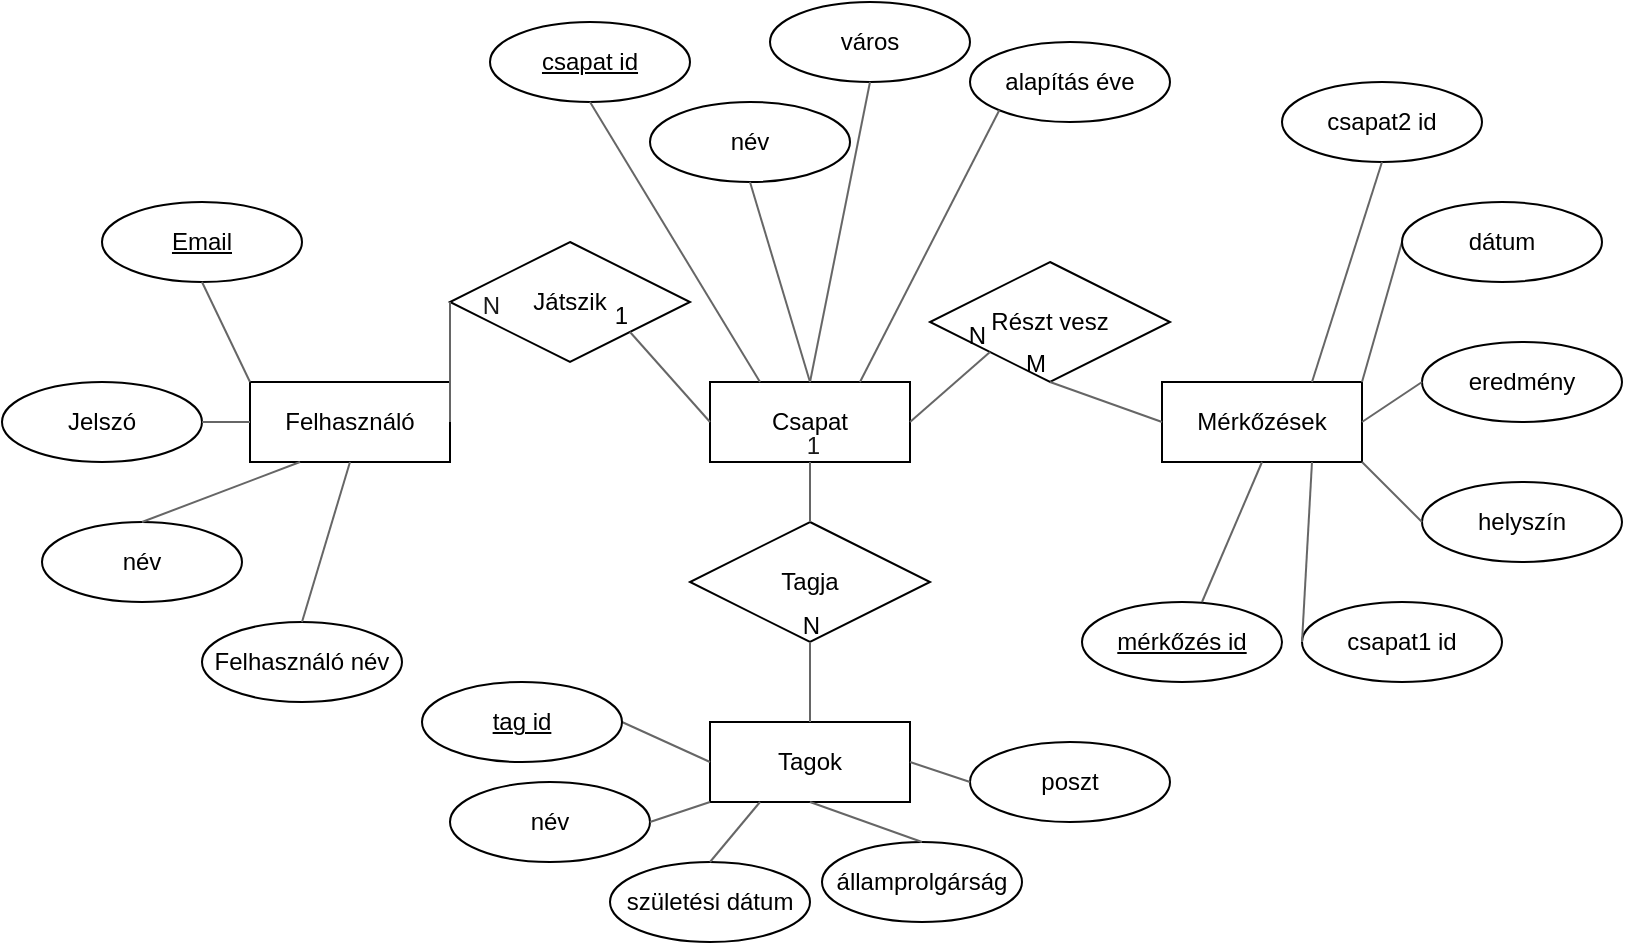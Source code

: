 <mxfile version="22.1.8" type="device">
  <diagram name="1 oldal" id="w1diMqPiLW5r_QcJpffy">
    <mxGraphModel dx="1161" dy="638" grid="1" gridSize="10" guides="1" tooltips="1" connect="1" arrows="1" fold="1" page="1" pageScale="1" pageWidth="827" pageHeight="1169" math="0" shadow="0">
      <root>
        <mxCell id="0" />
        <mxCell id="1" parent="0" />
        <mxCell id="WHFa9EzJ1td1gtTdWFNO-1" value="Játszik" style="shape=rhombus;perimeter=rhombusPerimeter;whiteSpace=wrap;html=1;align=center;" parent="1" vertex="1">
          <mxGeometry x="234" y="140" width="120" height="60" as="geometry" />
        </mxCell>
        <mxCell id="WHFa9EzJ1td1gtTdWFNO-2" value="Részt vesz" style="shape=rhombus;perimeter=rhombusPerimeter;whiteSpace=wrap;html=1;align=center;" parent="1" vertex="1">
          <mxGeometry x="474" y="150" width="120" height="60" as="geometry" />
        </mxCell>
        <mxCell id="WHFa9EzJ1td1gtTdWFNO-3" value="Tagja" style="shape=rhombus;perimeter=rhombusPerimeter;whiteSpace=wrap;html=1;align=center;" parent="1" vertex="1">
          <mxGeometry x="354" y="280" width="120" height="60" as="geometry" />
        </mxCell>
        <mxCell id="WHFa9EzJ1td1gtTdWFNO-4" value="Felhasználó" style="whiteSpace=wrap;html=1;align=center;" parent="1" vertex="1">
          <mxGeometry x="134" y="210" width="100" height="40" as="geometry" />
        </mxCell>
        <mxCell id="WHFa9EzJ1td1gtTdWFNO-5" value="Csapat" style="whiteSpace=wrap;html=1;align=center;" parent="1" vertex="1">
          <mxGeometry x="364" y="210" width="100" height="40" as="geometry" />
        </mxCell>
        <mxCell id="WHFa9EzJ1td1gtTdWFNO-6" value="Tagok" style="whiteSpace=wrap;html=1;align=center;" parent="1" vertex="1">
          <mxGeometry x="364" y="380" width="100" height="40" as="geometry" />
        </mxCell>
        <mxCell id="WHFa9EzJ1td1gtTdWFNO-7" value="Mérkőzések" style="whiteSpace=wrap;html=1;align=center;" parent="1" vertex="1">
          <mxGeometry x="590" y="210" width="100" height="40" as="geometry" />
        </mxCell>
        <mxCell id="WHFa9EzJ1td1gtTdWFNO-9" value="Jelszó" style="ellipse;whiteSpace=wrap;html=1;align=center;" parent="1" vertex="1">
          <mxGeometry x="10" y="210" width="100" height="40" as="geometry" />
        </mxCell>
        <mxCell id="WHFa9EzJ1td1gtTdWFNO-10" value="Email" style="ellipse;whiteSpace=wrap;html=1;align=center;fontStyle=4;" parent="1" vertex="1">
          <mxGeometry x="60" y="120" width="100" height="40" as="geometry" />
        </mxCell>
        <mxCell id="WHFa9EzJ1td1gtTdWFNO-12" value="név" style="ellipse;whiteSpace=wrap;html=1;align=center;" parent="1" vertex="1">
          <mxGeometry x="30" y="280" width="100" height="40" as="geometry" />
        </mxCell>
        <mxCell id="WHFa9EzJ1td1gtTdWFNO-13" value="város" style="ellipse;whiteSpace=wrap;html=1;align=center;" parent="1" vertex="1">
          <mxGeometry x="394" y="20" width="100" height="40" as="geometry" />
        </mxCell>
        <mxCell id="WHFa9EzJ1td1gtTdWFNO-14" value="csapat id" style="ellipse;whiteSpace=wrap;html=1;align=center;fontStyle=4;" parent="1" vertex="1">
          <mxGeometry x="254" y="30" width="100" height="40" as="geometry" />
        </mxCell>
        <mxCell id="WHFa9EzJ1td1gtTdWFNO-15" value="alapítás éve" style="ellipse;whiteSpace=wrap;html=1;align=center;" parent="1" vertex="1">
          <mxGeometry x="494" y="40" width="100" height="40" as="geometry" />
        </mxCell>
        <mxCell id="WHFa9EzJ1td1gtTdWFNO-16" value="államprolgárság" style="ellipse;whiteSpace=wrap;html=1;align=center;" parent="1" vertex="1">
          <mxGeometry x="420" y="440" width="100" height="40" as="geometry" />
        </mxCell>
        <mxCell id="WHFa9EzJ1td1gtTdWFNO-18" value="születési dátum" style="ellipse;whiteSpace=wrap;html=1;align=center;" parent="1" vertex="1">
          <mxGeometry x="314" y="450" width="100" height="40" as="geometry" />
        </mxCell>
        <mxCell id="WHFa9EzJ1td1gtTdWFNO-19" value="poszt" style="ellipse;whiteSpace=wrap;html=1;align=center;" parent="1" vertex="1">
          <mxGeometry x="494" y="390" width="100" height="40" as="geometry" />
        </mxCell>
        <mxCell id="WHFa9EzJ1td1gtTdWFNO-20" value="eredmény" style="ellipse;whiteSpace=wrap;html=1;align=center;" parent="1" vertex="1">
          <mxGeometry x="720" y="190" width="100" height="40" as="geometry" />
        </mxCell>
        <mxCell id="WHFa9EzJ1td1gtTdWFNO-22" value="helyszín" style="ellipse;whiteSpace=wrap;html=1;align=center;" parent="1" vertex="1">
          <mxGeometry x="720" y="260" width="100" height="40" as="geometry" />
        </mxCell>
        <mxCell id="WHFa9EzJ1td1gtTdWFNO-23" value="csapat1 id" style="ellipse;whiteSpace=wrap;html=1;align=center;" parent="1" vertex="1">
          <mxGeometry x="660" y="320" width="100" height="40" as="geometry" />
        </mxCell>
        <mxCell id="WHFa9EzJ1td1gtTdWFNO-24" value="csapat2 id" style="ellipse;whiteSpace=wrap;html=1;align=center;" parent="1" vertex="1">
          <mxGeometry x="650" y="60" width="100" height="40" as="geometry" />
        </mxCell>
        <mxCell id="WHFa9EzJ1td1gtTdWFNO-25" value="" style="endArrow=none;html=1;rounded=0;entryX=0.5;entryY=1;entryDx=0;entryDy=0;exitX=0.5;exitY=0;exitDx=0;exitDy=0;strokeColor=#666666;fillColor=#f5f5f5;" parent="1" source="WHFa9EzJ1td1gtTdWFNO-6" target="WHFa9EzJ1td1gtTdWFNO-3" edge="1">
          <mxGeometry relative="1" as="geometry">
            <mxPoint x="370" y="390" as="sourcePoint" />
            <mxPoint x="560" y="430" as="targetPoint" />
          </mxGeometry>
        </mxCell>
        <mxCell id="WHFa9EzJ1td1gtTdWFNO-26" value="N" style="resizable=0;html=1;whiteSpace=wrap;align=right;verticalAlign=bottom;" parent="WHFa9EzJ1td1gtTdWFNO-25" connectable="0" vertex="1">
          <mxGeometry x="1" relative="1" as="geometry">
            <mxPoint x="6" as="offset" />
          </mxGeometry>
        </mxCell>
        <mxCell id="WHFa9EzJ1td1gtTdWFNO-27" value="" style="endArrow=none;html=1;rounded=0;entryX=0.5;entryY=0;entryDx=0;entryDy=0;exitX=0.5;exitY=1;exitDx=0;exitDy=0;fillColor=#f5f5f5;strokeColor=#666666;" parent="1" source="WHFa9EzJ1td1gtTdWFNO-5" target="WHFa9EzJ1td1gtTdWFNO-3" edge="1">
          <mxGeometry relative="1" as="geometry">
            <mxPoint x="400" y="430" as="sourcePoint" />
            <mxPoint x="560" y="430" as="targetPoint" />
          </mxGeometry>
        </mxCell>
        <mxCell id="WHFa9EzJ1td1gtTdWFNO-28" value="1" style="resizable=0;html=1;whiteSpace=wrap;align=right;verticalAlign=bottom;fontColor=#1A1A1A;" parent="WHFa9EzJ1td1gtTdWFNO-27" connectable="0" vertex="1">
          <mxGeometry x="1" relative="1" as="geometry">
            <mxPoint x="6" y="-30" as="offset" />
          </mxGeometry>
        </mxCell>
        <mxCell id="WHFa9EzJ1td1gtTdWFNO-29" value="" style="endArrow=none;html=1;rounded=0;exitX=1;exitY=0.5;exitDx=0;exitDy=0;entryX=0;entryY=1;entryDx=0;entryDy=0;fillColor=#f5f5f5;strokeColor=#666666;" parent="1" source="WHFa9EzJ1td1gtTdWFNO-5" target="WHFa9EzJ1td1gtTdWFNO-2" edge="1">
          <mxGeometry relative="1" as="geometry">
            <mxPoint x="400" y="430" as="sourcePoint" />
            <mxPoint x="560" y="430" as="targetPoint" />
          </mxGeometry>
        </mxCell>
        <mxCell id="WHFa9EzJ1td1gtTdWFNO-30" value="N" style="resizable=0;html=1;whiteSpace=wrap;align=right;verticalAlign=bottom;" parent="WHFa9EzJ1td1gtTdWFNO-29" connectable="0" vertex="1">
          <mxGeometry x="1" relative="1" as="geometry" />
        </mxCell>
        <mxCell id="WHFa9EzJ1td1gtTdWFNO-31" value="" style="endArrow=none;html=1;rounded=0;exitX=0;exitY=0.5;exitDx=0;exitDy=0;entryX=0.5;entryY=1;entryDx=0;entryDy=0;fillColor=#f5f5f5;strokeColor=#666666;" parent="1" source="WHFa9EzJ1td1gtTdWFNO-7" target="WHFa9EzJ1td1gtTdWFNO-2" edge="1">
          <mxGeometry relative="1" as="geometry">
            <mxPoint x="400" y="430" as="sourcePoint" />
            <mxPoint x="560" y="430" as="targetPoint" />
          </mxGeometry>
        </mxCell>
        <mxCell id="WHFa9EzJ1td1gtTdWFNO-32" value="M" style="resizable=0;html=1;whiteSpace=wrap;align=right;verticalAlign=bottom;" parent="WHFa9EzJ1td1gtTdWFNO-31" connectable="0" vertex="1">
          <mxGeometry x="1" relative="1" as="geometry" />
        </mxCell>
        <mxCell id="WHFa9EzJ1td1gtTdWFNO-34" value="" style="endArrow=none;html=1;rounded=0;exitX=1;exitY=0.5;exitDx=0;exitDy=0;entryX=0;entryY=0.5;entryDx=0;entryDy=0;fillColor=#f5f5f5;strokeColor=#666666;" parent="1" source="WHFa9EzJ1td1gtTdWFNO-4" target="WHFa9EzJ1td1gtTdWFNO-1" edge="1">
          <mxGeometry relative="1" as="geometry">
            <mxPoint x="400" y="430" as="sourcePoint" />
            <mxPoint x="560" y="430" as="targetPoint" />
          </mxGeometry>
        </mxCell>
        <mxCell id="WHFa9EzJ1td1gtTdWFNO-35" value="N" style="resizable=0;html=1;whiteSpace=wrap;align=right;verticalAlign=bottom;fontColor=#1A1A1A;" parent="WHFa9EzJ1td1gtTdWFNO-34" connectable="0" vertex="1">
          <mxGeometry x="1" relative="1" as="geometry">
            <mxPoint x="26" y="10" as="offset" />
          </mxGeometry>
        </mxCell>
        <mxCell id="WHFa9EzJ1td1gtTdWFNO-36" value="" style="endArrow=none;html=1;rounded=0;exitX=0;exitY=0.5;exitDx=0;exitDy=0;entryX=1;entryY=1;entryDx=0;entryDy=0;fillColor=#f5f5f5;strokeColor=#666666;" parent="1" source="WHFa9EzJ1td1gtTdWFNO-5" target="WHFa9EzJ1td1gtTdWFNO-1" edge="1">
          <mxGeometry relative="1" as="geometry">
            <mxPoint x="400" y="430" as="sourcePoint" />
            <mxPoint x="560" y="430" as="targetPoint" />
          </mxGeometry>
        </mxCell>
        <mxCell id="WHFa9EzJ1td1gtTdWFNO-37" value="1" style="resizable=0;html=1;whiteSpace=wrap;align=right;verticalAlign=bottom;" parent="WHFa9EzJ1td1gtTdWFNO-36" connectable="0" vertex="1">
          <mxGeometry x="1" relative="1" as="geometry" />
        </mxCell>
        <mxCell id="WHFa9EzJ1td1gtTdWFNO-38" value="" style="endArrow=none;html=1;rounded=0;entryX=0;entryY=0;entryDx=0;entryDy=0;exitX=0.5;exitY=1;exitDx=0;exitDy=0;fillColor=#f5f5f5;strokeColor=#666666;" parent="1" source="WHFa9EzJ1td1gtTdWFNO-10" target="WHFa9EzJ1td1gtTdWFNO-4" edge="1">
          <mxGeometry relative="1" as="geometry">
            <mxPoint x="400" y="430" as="sourcePoint" />
            <mxPoint x="560" y="430" as="targetPoint" />
          </mxGeometry>
        </mxCell>
        <mxCell id="WHFa9EzJ1td1gtTdWFNO-39" value="" style="endArrow=none;html=1;rounded=0;exitX=0;exitY=0.5;exitDx=0;exitDy=0;entryX=1;entryY=0.5;entryDx=0;entryDy=0;fillColor=#f5f5f5;strokeColor=#666666;" parent="1" source="WHFa9EzJ1td1gtTdWFNO-4" target="WHFa9EzJ1td1gtTdWFNO-9" edge="1">
          <mxGeometry relative="1" as="geometry">
            <mxPoint x="400" y="430" as="sourcePoint" />
            <mxPoint x="560" y="430" as="targetPoint" />
          </mxGeometry>
        </mxCell>
        <mxCell id="WHFa9EzJ1td1gtTdWFNO-41" value="" style="endArrow=none;html=1;rounded=0;exitX=0.25;exitY=1;exitDx=0;exitDy=0;entryX=0.5;entryY=0;entryDx=0;entryDy=0;fillColor=#f5f5f5;strokeColor=#666666;" parent="1" source="WHFa9EzJ1td1gtTdWFNO-4" target="WHFa9EzJ1td1gtTdWFNO-12" edge="1">
          <mxGeometry relative="1" as="geometry">
            <mxPoint x="400" y="430" as="sourcePoint" />
            <mxPoint x="560" y="430" as="targetPoint" />
          </mxGeometry>
        </mxCell>
        <mxCell id="WHFa9EzJ1td1gtTdWFNO-42" value="" style="endArrow=none;html=1;rounded=0;exitX=0;exitY=0.5;exitDx=0;exitDy=0;entryX=1;entryY=0.5;entryDx=0;entryDy=0;fillColor=#f5f5f5;strokeColor=#666666;" parent="1" source="WHFa9EzJ1td1gtTdWFNO-6" target="WHFa9EzJ1td1gtTdWFNO-61" edge="1">
          <mxGeometry relative="1" as="geometry">
            <mxPoint x="400" y="430" as="sourcePoint" />
            <mxPoint x="334.0" y="430" as="targetPoint" />
          </mxGeometry>
        </mxCell>
        <mxCell id="WHFa9EzJ1td1gtTdWFNO-43" value="" style="endArrow=none;html=1;rounded=0;exitX=0.25;exitY=1;exitDx=0;exitDy=0;entryX=0.5;entryY=0;entryDx=0;entryDy=0;fillColor=#f5f5f5;strokeColor=#666666;" parent="1" source="WHFa9EzJ1td1gtTdWFNO-6" target="WHFa9EzJ1td1gtTdWFNO-18" edge="1">
          <mxGeometry relative="1" as="geometry">
            <mxPoint x="400" y="430" as="sourcePoint" />
            <mxPoint x="560" y="430" as="targetPoint" />
          </mxGeometry>
        </mxCell>
        <mxCell id="WHFa9EzJ1td1gtTdWFNO-44" value="" style="endArrow=none;html=1;rounded=0;exitX=0.5;exitY=1;exitDx=0;exitDy=0;entryX=0.5;entryY=0;entryDx=0;entryDy=0;fillColor=#f5f5f5;strokeColor=#666666;" parent="1" source="WHFa9EzJ1td1gtTdWFNO-6" target="WHFa9EzJ1td1gtTdWFNO-16" edge="1">
          <mxGeometry relative="1" as="geometry">
            <mxPoint x="400" y="430" as="sourcePoint" />
            <mxPoint x="560" y="430" as="targetPoint" />
          </mxGeometry>
        </mxCell>
        <mxCell id="WHFa9EzJ1td1gtTdWFNO-45" value="" style="endArrow=none;html=1;rounded=0;exitX=1;exitY=0.5;exitDx=0;exitDy=0;entryX=0;entryY=0.5;entryDx=0;entryDy=0;fillColor=#f5f5f5;strokeColor=#666666;" parent="1" source="WHFa9EzJ1td1gtTdWFNO-6" target="WHFa9EzJ1td1gtTdWFNO-19" edge="1">
          <mxGeometry relative="1" as="geometry">
            <mxPoint x="400" y="430" as="sourcePoint" />
            <mxPoint x="560" y="430" as="targetPoint" />
          </mxGeometry>
        </mxCell>
        <mxCell id="WHFa9EzJ1td1gtTdWFNO-46" value="" style="endArrow=none;html=1;rounded=0;entryX=0.5;entryY=1;entryDx=0;entryDy=0;exitX=0.75;exitY=0;exitDx=0;exitDy=0;fillColor=#f5f5f5;strokeColor=#666666;" parent="1" source="WHFa9EzJ1td1gtTdWFNO-7" target="WHFa9EzJ1td1gtTdWFNO-24" edge="1">
          <mxGeometry relative="1" as="geometry">
            <mxPoint x="400" y="430" as="sourcePoint" />
            <mxPoint x="560" y="430" as="targetPoint" />
          </mxGeometry>
        </mxCell>
        <mxCell id="WHFa9EzJ1td1gtTdWFNO-47" value="" style="endArrow=none;html=1;rounded=0;entryX=0;entryY=0.5;entryDx=0;entryDy=0;exitX=1;exitY=0;exitDx=0;exitDy=0;fillColor=#f5f5f5;strokeColor=#666666;" parent="1" source="WHFa9EzJ1td1gtTdWFNO-7" target="WHFa9EzJ1td1gtTdWFNO-65" edge="1">
          <mxGeometry relative="1" as="geometry">
            <mxPoint x="400" y="430" as="sourcePoint" />
            <mxPoint x="720.0" y="150" as="targetPoint" />
          </mxGeometry>
        </mxCell>
        <mxCell id="WHFa9EzJ1td1gtTdWFNO-48" value="" style="endArrow=none;html=1;rounded=0;entryX=0;entryY=0.5;entryDx=0;entryDy=0;exitX=1;exitY=0.5;exitDx=0;exitDy=0;fillColor=#f5f5f5;strokeColor=#666666;" parent="1" source="WHFa9EzJ1td1gtTdWFNO-7" target="WHFa9EzJ1td1gtTdWFNO-20" edge="1">
          <mxGeometry relative="1" as="geometry">
            <mxPoint x="400" y="430" as="sourcePoint" />
            <mxPoint x="560" y="430" as="targetPoint" />
          </mxGeometry>
        </mxCell>
        <mxCell id="WHFa9EzJ1td1gtTdWFNO-49" value="" style="endArrow=none;html=1;rounded=0;entryX=0;entryY=0.5;entryDx=0;entryDy=0;exitX=1;exitY=1;exitDx=0;exitDy=0;fillColor=#f5f5f5;strokeColor=#666666;" parent="1" source="WHFa9EzJ1td1gtTdWFNO-7" target="WHFa9EzJ1td1gtTdWFNO-22" edge="1">
          <mxGeometry relative="1" as="geometry">
            <mxPoint x="400" y="430" as="sourcePoint" />
            <mxPoint x="560" y="430" as="targetPoint" />
          </mxGeometry>
        </mxCell>
        <mxCell id="WHFa9EzJ1td1gtTdWFNO-50" value="" style="endArrow=none;html=1;rounded=0;entryX=0;entryY=0.5;entryDx=0;entryDy=0;exitX=0.75;exitY=1;exitDx=0;exitDy=0;fillColor=#f5f5f5;strokeColor=#666666;" parent="1" source="WHFa9EzJ1td1gtTdWFNO-7" target="WHFa9EzJ1td1gtTdWFNO-23" edge="1">
          <mxGeometry relative="1" as="geometry">
            <mxPoint x="400" y="430" as="sourcePoint" />
            <mxPoint x="560" y="430" as="targetPoint" />
          </mxGeometry>
        </mxCell>
        <mxCell id="WHFa9EzJ1td1gtTdWFNO-51" value="" style="endArrow=none;html=1;rounded=0;entryX=0.5;entryY=1;entryDx=0;entryDy=0;exitX=0.25;exitY=0;exitDx=0;exitDy=0;fillColor=#f5f5f5;strokeColor=#666666;" parent="1" source="WHFa9EzJ1td1gtTdWFNO-5" target="WHFa9EzJ1td1gtTdWFNO-14" edge="1">
          <mxGeometry relative="1" as="geometry">
            <mxPoint x="400" y="430" as="sourcePoint" />
            <mxPoint x="560" y="430" as="targetPoint" />
          </mxGeometry>
        </mxCell>
        <mxCell id="WHFa9EzJ1td1gtTdWFNO-53" value="" style="endArrow=none;html=1;rounded=0;exitX=0.5;exitY=1;exitDx=0;exitDy=0;entryX=0.5;entryY=0;entryDx=0;entryDy=0;fillColor=#f5f5f5;strokeColor=#666666;" parent="1" source="WHFa9EzJ1td1gtTdWFNO-13" target="WHFa9EzJ1td1gtTdWFNO-5" edge="1">
          <mxGeometry relative="1" as="geometry">
            <mxPoint x="400" y="430" as="sourcePoint" />
            <mxPoint x="560" y="430" as="targetPoint" />
          </mxGeometry>
        </mxCell>
        <mxCell id="WHFa9EzJ1td1gtTdWFNO-54" value="" style="endArrow=none;html=1;rounded=0;exitX=0;exitY=1;exitDx=0;exitDy=0;entryX=0.75;entryY=0;entryDx=0;entryDy=0;fillColor=#f5f5f5;strokeColor=#666666;" parent="1" source="WHFa9EzJ1td1gtTdWFNO-15" target="WHFa9EzJ1td1gtTdWFNO-5" edge="1">
          <mxGeometry relative="1" as="geometry">
            <mxPoint x="400" y="430" as="sourcePoint" />
            <mxPoint x="560" y="430" as="targetPoint" />
          </mxGeometry>
        </mxCell>
        <mxCell id="WHFa9EzJ1td1gtTdWFNO-55" value="Felhasználó név" style="ellipse;whiteSpace=wrap;html=1;align=center;" parent="1" vertex="1">
          <mxGeometry x="110" y="330" width="100" height="40" as="geometry" />
        </mxCell>
        <mxCell id="WHFa9EzJ1td1gtTdWFNO-56" value="" style="endArrow=none;html=1;rounded=0;entryX=0.5;entryY=1;entryDx=0;entryDy=0;exitX=0.5;exitY=0;exitDx=0;exitDy=0;fillColor=#f5f5f5;strokeColor=#666666;" parent="1" source="WHFa9EzJ1td1gtTdWFNO-55" target="WHFa9EzJ1td1gtTdWFNO-4" edge="1">
          <mxGeometry relative="1" as="geometry">
            <mxPoint x="120" y="170" as="sourcePoint" />
            <mxPoint x="144" y="220" as="targetPoint" />
          </mxGeometry>
        </mxCell>
        <mxCell id="WHFa9EzJ1td1gtTdWFNO-58" value="név" style="ellipse;whiteSpace=wrap;html=1;align=center;" parent="1" vertex="1">
          <mxGeometry x="334" y="70" width="100" height="40" as="geometry" />
        </mxCell>
        <mxCell id="WHFa9EzJ1td1gtTdWFNO-60" value="" style="endArrow=none;html=1;rounded=0;exitX=0.5;exitY=1;exitDx=0;exitDy=0;entryX=0.5;entryY=0;entryDx=0;entryDy=0;fillColor=#f5f5f5;strokeColor=#666666;" parent="1" source="WHFa9EzJ1td1gtTdWFNO-58" target="WHFa9EzJ1td1gtTdWFNO-5" edge="1">
          <mxGeometry relative="1" as="geometry">
            <mxPoint x="454" y="70" as="sourcePoint" />
            <mxPoint x="424" y="220" as="targetPoint" />
          </mxGeometry>
        </mxCell>
        <mxCell id="WHFa9EzJ1td1gtTdWFNO-61" value="tag id" style="ellipse;whiteSpace=wrap;html=1;align=center;fontStyle=4;" parent="1" vertex="1">
          <mxGeometry x="220" y="360" width="100" height="40" as="geometry" />
        </mxCell>
        <mxCell id="WHFa9EzJ1td1gtTdWFNO-62" value="név" style="ellipse;whiteSpace=wrap;html=1;align=center;" parent="1" vertex="1">
          <mxGeometry x="234" y="410" width="100" height="40" as="geometry" />
        </mxCell>
        <mxCell id="WHFa9EzJ1td1gtTdWFNO-63" value="" style="endArrow=none;html=1;rounded=0;exitX=0;exitY=1;exitDx=0;exitDy=0;entryX=1;entryY=0.5;entryDx=0;entryDy=0;fillColor=#f5f5f5;strokeColor=#666666;" parent="1" source="WHFa9EzJ1td1gtTdWFNO-6" target="WHFa9EzJ1td1gtTdWFNO-62" edge="1">
          <mxGeometry relative="1" as="geometry">
            <mxPoint x="374" y="410" as="sourcePoint" />
            <mxPoint x="330" y="390" as="targetPoint" />
          </mxGeometry>
        </mxCell>
        <mxCell id="WHFa9EzJ1td1gtTdWFNO-64" value="mérkőzés id" style="ellipse;whiteSpace=wrap;html=1;align=center;fontStyle=4;" parent="1" vertex="1">
          <mxGeometry x="550" y="320" width="100" height="40" as="geometry" />
        </mxCell>
        <mxCell id="WHFa9EzJ1td1gtTdWFNO-65" value="dátum" style="ellipse;whiteSpace=wrap;html=1;align=center;" parent="1" vertex="1">
          <mxGeometry x="710" y="120" width="100" height="40" as="geometry" />
        </mxCell>
        <mxCell id="WHFa9EzJ1td1gtTdWFNO-66" value="" style="endArrow=none;html=1;rounded=0;exitX=0.5;exitY=1;exitDx=0;exitDy=0;fillColor=#f5f5f5;strokeColor=#666666;entryX=0.6;entryY=0;entryDx=0;entryDy=0;entryPerimeter=0;" parent="1" source="WHFa9EzJ1td1gtTdWFNO-7" target="WHFa9EzJ1td1gtTdWFNO-64" edge="1">
          <mxGeometry relative="1" as="geometry">
            <mxPoint x="650" y="260" as="sourcePoint" />
            <mxPoint x="615" y="320" as="targetPoint" />
          </mxGeometry>
        </mxCell>
      </root>
    </mxGraphModel>
  </diagram>
</mxfile>

